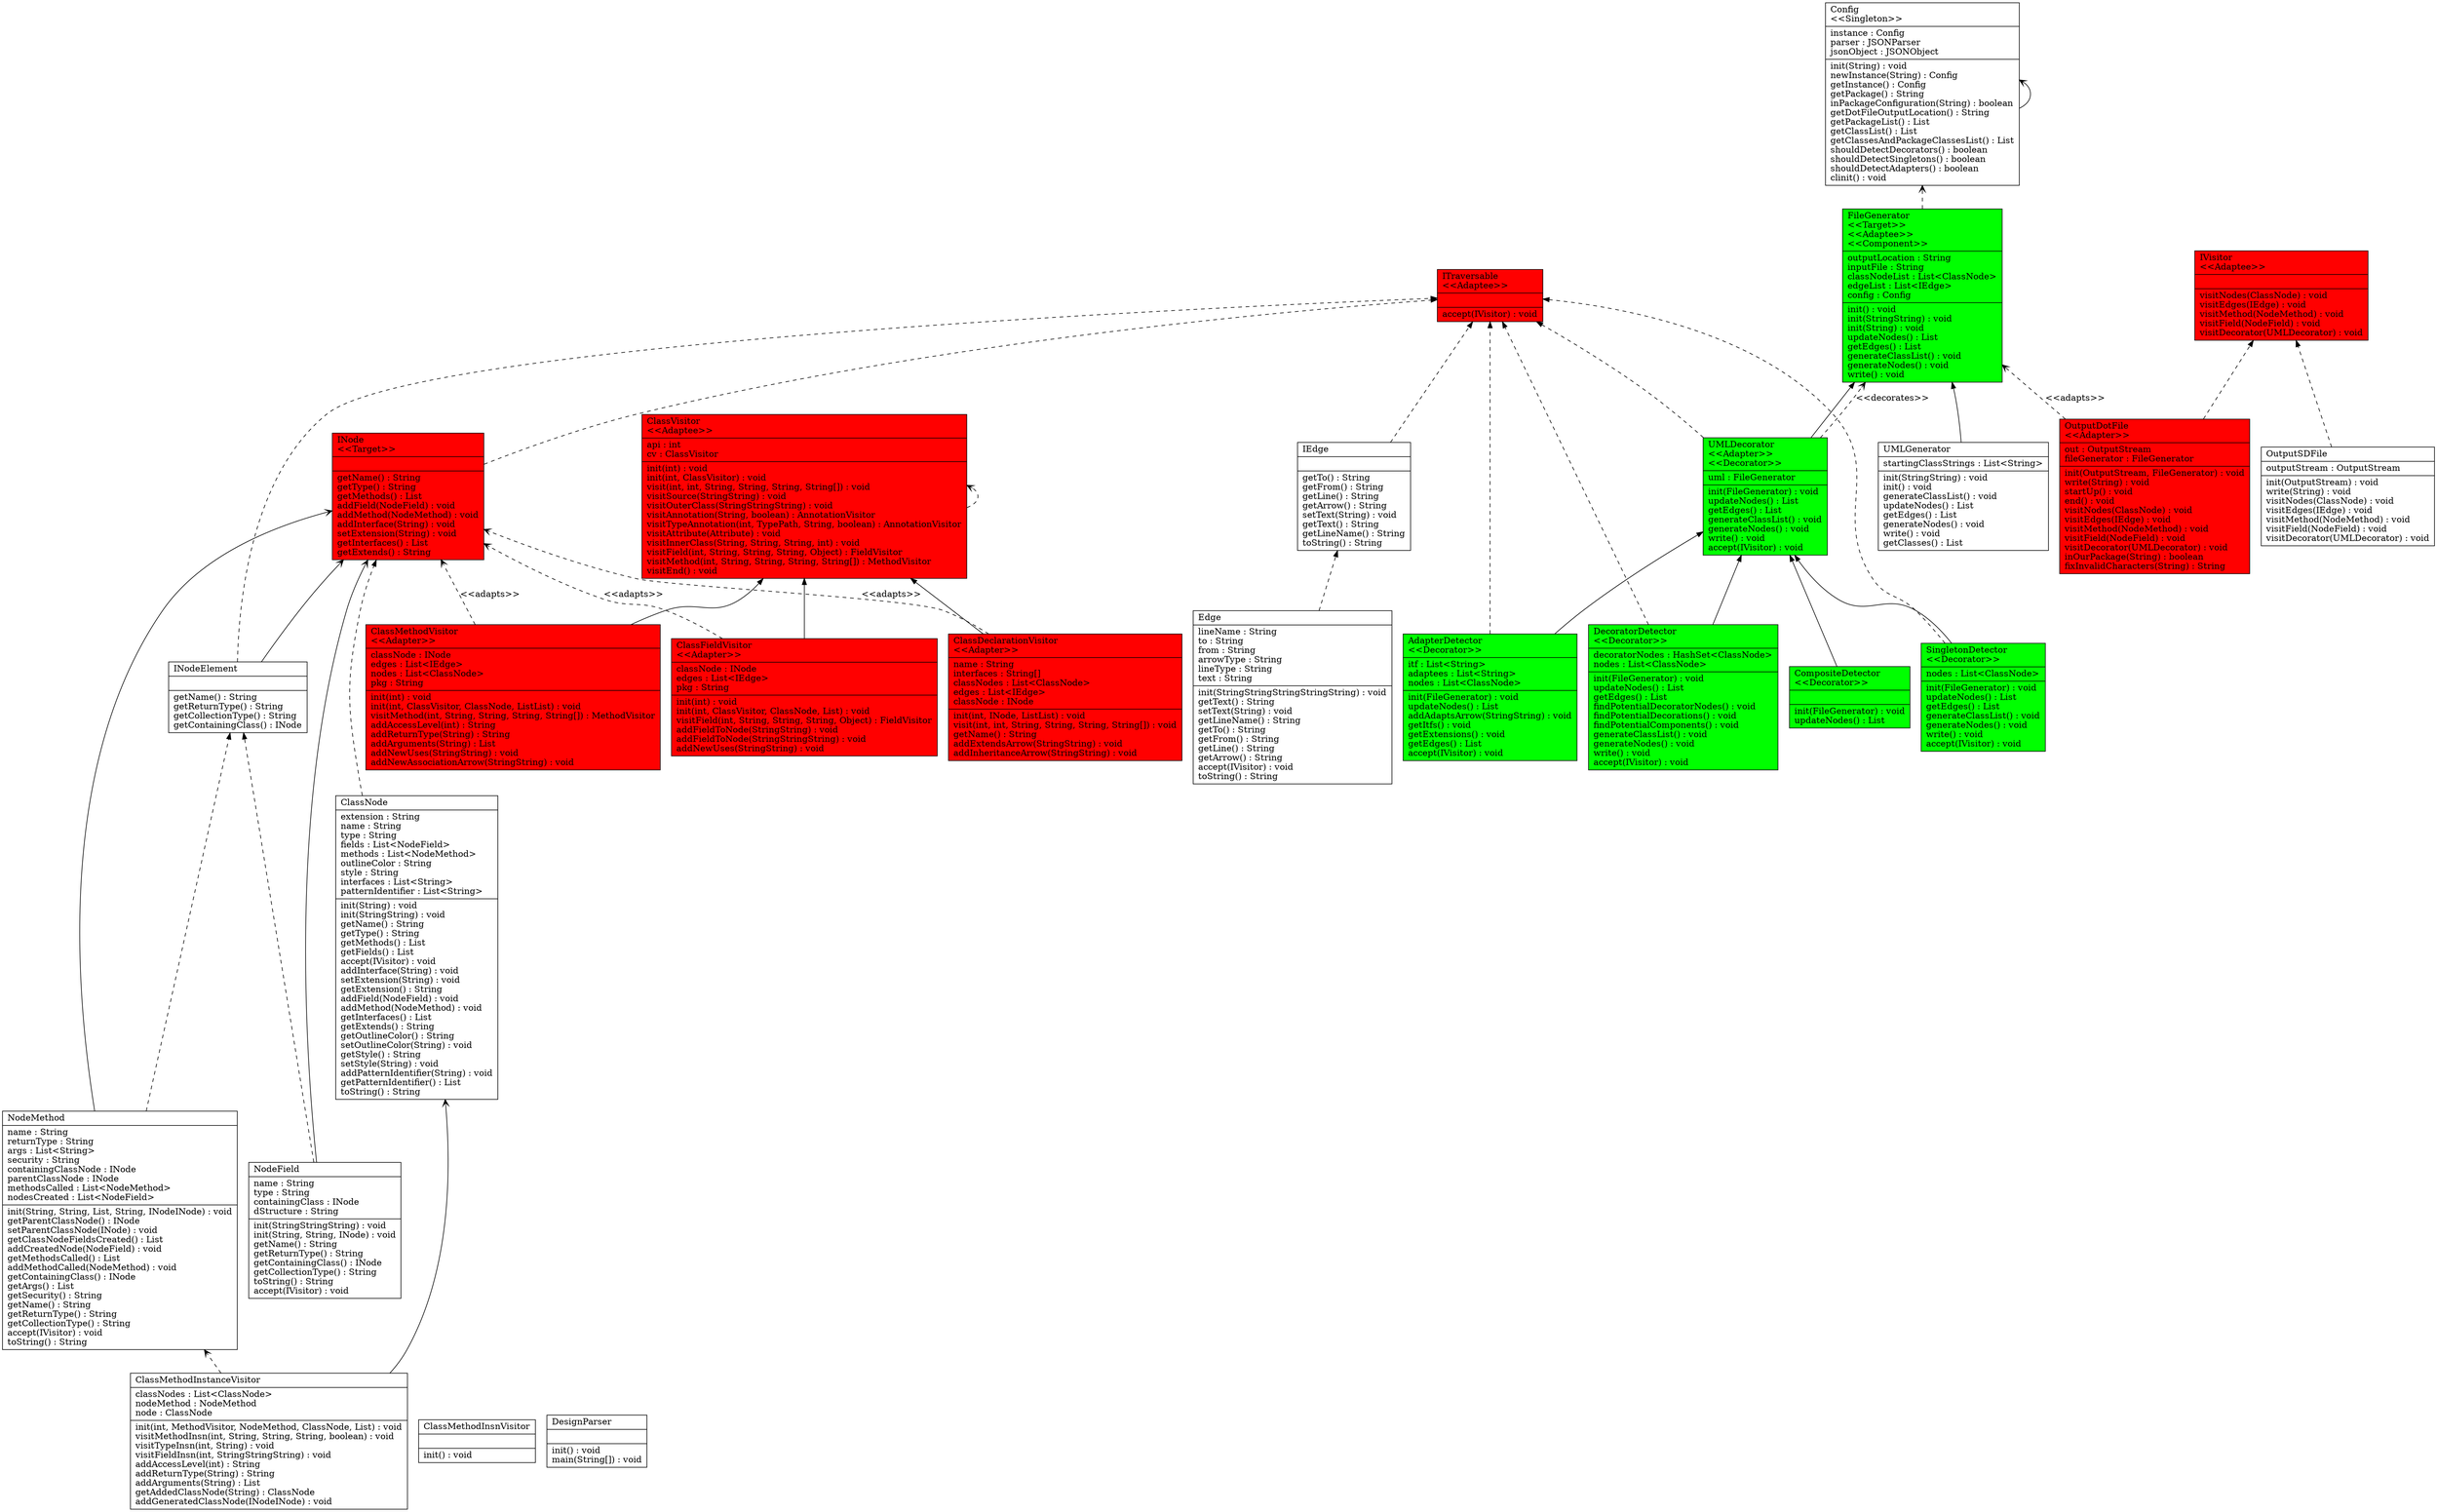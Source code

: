 digraph G {

fontname = "Bitstream Vera Sans"
fontsize = 8
rankdir=BT

node [shape = "record" color = "#000000" fillcolor = "#00ff00" style="filled"]
ClassTAdapterDetector [label = "{AdapterDetector\l\<\<Decorator\>\>\l|itf : List\<String\>\ladaptees : List\<String\>\lnodes : List\<ClassNode\>\l|init(FileGenerator) : void\lupdateNodes() : List\laddAdaptsArrow(StringString) : void\lgetItfs() : void\lgetExtensions() : void\lgetEdges() : List\laccept(IVisitor) : void\l}"]
node [shape = "record" color = "#000000" fillcolor = "#ff0000" style="filled"]
ClassTClassDeclarationVisitor [label = "{ClassDeclarationVisitor\l\<\<Adapter\>\>\l|name : String\linterfaces : String[]\lclassNodes : List\<ClassNode\>\ledges : List\<IEdge\>\lclassNode : INode\l|init(int, INode, ListList) : void\lvisit(int, int, String, String, String, String[]) : void\lgetName() : String\laddExtendsArrow(StringString) : void\laddInheritanceArrow(StringString) : void\l}"]
node [shape = "record" color = "#000000" fillcolor = "#ff0000" style="filled"]
ClassTClassFieldVisitor [label = "{ClassFieldVisitor\l\<\<Adapter\>\>\l|classNode : INode\ledges : List\<IEdge\>\lpkg : String\l|init(int) : void\linit(int, ClassVisitor, ClassNode, List) : void\lvisitField(int, String, String, String, Object) : FieldVisitor\laddFieldToNode(StringString) : void\laddFieldToNode(StringStringString) : void\laddNewUses(StringString) : void\l}"]
node [shape = "record" color = "#000000" fillcolor = "#000000" style=""]
ClassTClassMethodInsnVisitor [label = "{ClassMethodInsnVisitor\l||init() : void\l}"]
node [shape = "record" color = "#000000" fillcolor = "#000000" style=""]
ClassTClassMethodInstanceVisitor [label = "{ClassMethodInstanceVisitor\l|classNodes : List\<ClassNode\>\lnodeMethod : NodeMethod\lnode : ClassNode\l|init(int, MethodVisitor, NodeMethod, ClassNode, List) : void\lvisitMethodInsn(int, String, String, String, boolean) : void\lvisitTypeInsn(int, String) : void\lvisitFieldInsn(int, StringStringString) : void\laddAccessLevel(int) : String\laddReturnType(String) : String\laddArguments(String) : List\lgetAddedClassNode(String) : ClassNode\laddGeneratedClassNode(INodeINode) : void\l}"]
node [shape = "record" color = "#000000" fillcolor = "#ff0000" style="filled"]
ClassTClassMethodVisitor [label = "{ClassMethodVisitor\l\<\<Adapter\>\>\l|classNode : INode\ledges : List\<IEdge\>\lnodes : List\<ClassNode\>\lpkg : String\l|init(int) : void\linit(int, ClassVisitor, ClassNode, ListList) : void\lvisitMethod(int, String, String, String, String[]) : MethodVisitor\laddAccessLevel(int) : String\laddReturnType(String) : String\laddArguments(String) : List\laddNewUses(StringString) : void\laddNewAssociationArrow(StringString) : void\l}"]
node [shape = "record" color = "#000000" fillcolor = "#000000" style=""]
ClassTClassNode [label = "{ClassNode\l|extension : String\lname : String\ltype : String\lfields : List\<NodeField\>\lmethods : List\<NodeMethod\>\loutlineColor : String\lstyle : String\linterfaces : List\<String\>\lpatternIdentifier : List\<String\>\l|init(String) : void\linit(StringString) : void\lgetName() : String\lgetType() : String\lgetMethods() : List\lgetFields() : List\laccept(IVisitor) : void\laddInterface(String) : void\lsetExtension(String) : void\lgetExtension() : String\laddField(NodeField) : void\laddMethod(NodeMethod) : void\lgetInterfaces() : List\lgetExtends() : String\lgetOutlineColor() : String\lsetOutlineColor(String) : void\lgetStyle() : String\lsetStyle(String) : void\laddPatternIdentifier(String) : void\lgetPatternIdentifier() : List\ltoString() : String\l}"]
node [shape = "record" color = "#000000" fillcolor = "#00ff00" style="filled"]
ClassTCompositeDetector [label = "{CompositeDetector\l\<\<Decorator\>\>\l||init(FileGenerator) : void\lupdateNodes() : List\l}"]
node [shape = "record" color = "#000000" fillcolor = "#0000ff" style=""]
ClassTConfig [label = "{Config\l\<\<Singleton\>\>\l|instance : Config\lparser : JSONParser\ljsonObject : JSONObject\l|init(String) : void\lnewInstance(String) : Config\lgetInstance() : Config\lgetPackage() : String\linPackageConfiguration(String) : boolean\lgetDotFileOutputLocation() : String\lgetPackageList() : List\lgetClassList() : List\lgetClassesAndPackageClassesList() : List\lshouldDetectDecorators() : boolean\lshouldDetectSingletons() : boolean\lshouldDetectAdapters() : boolean\lclinit() : void\l}"]
node [shape = "record" color = "#000000" fillcolor = "#00ff00" style="filled"]
ClassTDecoratorDetector [label = "{DecoratorDetector\l\<\<Decorator\>\>\l|decoratorNodes : HashSet\<ClassNode\>\lnodes : List\<ClassNode\>\l|init(FileGenerator) : void\lupdateNodes() : List\lgetEdges() : List\lfindPotentialDecoratorNodes() : void\lfindPotentialDecorations() : void\lfindPotentialComponents() : void\lgenerateClassList() : void\lgenerateNodes() : void\lwrite() : void\laccept(IVisitor) : void\l}"]
node [shape = "record" color = "#000000" fillcolor = "#000000" style=""]
ClassTDesignParser [label = "{DesignParser\l||init() : void\lmain(String[]) : void\l}"]
node [shape = "record" color = "#000000" fillcolor = "#000000" style=""]
ClassTEdge [label = "{Edge\l|lineName : String\lto : String\lfrom : String\larrowType : String\llineType : String\ltext : String\l|init(StringStringStringStringString) : void\lgetText() : String\lsetText(String) : void\lgetLineName() : String\lgetTo() : String\lgetFrom() : String\lgetLine() : String\lgetArrow() : String\laccept(IVisitor) : void\ltoString() : String\l}"]
node [shape = "record" color = "#000000" fillcolor = "#00ff00" style="filled"]
ClassTFileGenerator [label = "{FileGenerator\l\<\<Target\>\>\l\<\<Adaptee\>\>\l\<\<Component\>\>\l|outputLocation : String\linputFile : String\lclassNodeList : List\<ClassNode\>\ledgeList : List\<IEdge\>\lconfig : Config\l|init() : void\linit(StringString) : void\linit(String) : void\lupdateNodes() : List\lgetEdges() : List\lgenerateClassList() : void\lgenerateNodes() : void\lwrite() : void\l}"]
node [shape = "record" color = "#000000" fillcolor = "#000000" style=""]
ClassTIEdge [label = "{IEdge\l||getTo() : String\lgetFrom() : String\lgetLine() : String\lgetArrow() : String\lsetText(String) : void\lgetText() : String\lgetLineName() : String\ltoString() : String\l}"]
node [shape = "record" color = "#000000" fillcolor = "#ff0000" style="filled"]
ClassTINode [label = "{INode\l\<\<Target\>\>\l||getName() : String\lgetType() : String\lgetMethods() : List\laddField(NodeField) : void\laddMethod(NodeMethod) : void\laddInterface(String) : void\lsetExtension(String) : void\lgetInterfaces() : List\lgetExtends() : String\l}"]
node [shape = "record" color = "#000000" fillcolor = "#000000" style=""]
ClassTINodeElement [label = "{INodeElement\l||getName() : String\lgetReturnType() : String\lgetCollectionType() : String\lgetContainingClass() : INode\l}"]
node [shape = "record" color = "#000000" fillcolor = "#ff0000" style="filled"]
ClassTITraversable [label = "{ITraversable\l\<\<Adaptee\>\>\l||accept(IVisitor) : void\l}"]
node [shape = "record" color = "#000000" fillcolor = "#ff0000" style="filled"]
ClassTIVisitor [label = "{IVisitor\l\<\<Adaptee\>\>\l||visitNodes(ClassNode) : void\lvisitEdges(IEdge) : void\lvisitMethod(NodeMethod) : void\lvisitField(NodeField) : void\lvisitDecorator(UMLDecorator) : void\l}"]
node [shape = "record" color = "#000000" fillcolor = "#000000" style=""]
ClassTNodeField [label = "{NodeField\l|name : String\ltype : String\lcontainingClass : INode\ldStructure : String\l|init(StringStringString) : void\linit(String, String, INode) : void\lgetName() : String\lgetReturnType() : String\lgetContainingClass() : INode\lgetCollectionType() : String\ltoString() : String\laccept(IVisitor) : void\l}"]
node [shape = "record" color = "#000000" fillcolor = "#000000" style=""]
ClassTNodeMethod [label = "{NodeMethod\l|name : String\lreturnType : String\largs : List\<String\>\lsecurity : String\lcontainingClassNode : INode\lparentClassNode : INode\lmethodsCalled : List\<NodeMethod\>\lnodesCreated : List\<NodeField\>\l|init(String, String, List, String, INodeINode) : void\lgetParentClassNode() : INode\lsetParentClassNode(INode) : void\lgetClassNodeFieldsCreated() : List\laddCreatedNode(NodeField) : void\lgetMethodsCalled() : List\laddMethodCalled(NodeMethod) : void\lgetContainingClass() : INode\lgetArgs() : List\lgetSecurity() : String\lgetName() : String\lgetReturnType() : String\lgetCollectionType() : String\laccept(IVisitor) : void\ltoString() : String\l}"]
node [shape = "record" color = "#000000" fillcolor = "#ff0000" style="filled"]
ClassTOutputDotFile [label = "{OutputDotFile\l\<\<Adapter\>\>\l|out : OutputStream\lfileGenerator : FileGenerator\l|init(OutputStream, FileGenerator) : void\lwrite(String) : void\lstartUp() : void\lend() : void\lvisitNodes(ClassNode) : void\lvisitEdges(IEdge) : void\lvisitMethod(NodeMethod) : void\lvisitField(NodeField) : void\lvisitDecorator(UMLDecorator) : void\linOurPackage(String) : boolean\lfixInvalidCharacters(String) : String\l}"]
node [shape = "record" color = "#000000" fillcolor = "#000000" style=""]
ClassTOutputSDFile [label = "{OutputSDFile\l|outputStream : OutputStream\l|init(OutputStream) : void\lwrite(String) : void\lvisitNodes(ClassNode) : void\lvisitEdges(IEdge) : void\lvisitMethod(NodeMethod) : void\lvisitField(NodeField) : void\lvisitDecorator(UMLDecorator) : void\l}"]
node [shape = "record" color = "#000000" fillcolor = "#00ff00" style="filled"]
ClassTSingletonDetector [label = "{SingletonDetector\l\<\<Decorator\>\>\l|nodes : List\<ClassNode\>\l|init(FileGenerator) : void\lupdateNodes() : List\lgetEdges() : List\lgenerateClassList() : void\lgenerateNodes() : void\lwrite() : void\laccept(IVisitor) : void\l}"]
node [shape = "record" color = "#000000" fillcolor = "#00ff00" style="filled"]
ClassTUMLDecorator [label = "{UMLDecorator\l\<\<Adapter\>\>\l\<\<Decorator\>\>\l|uml : FileGenerator\l|init(FileGenerator) : void\lupdateNodes() : List\lgetEdges() : List\lgenerateClassList() : void\lgenerateNodes() : void\lwrite() : void\laccept(IVisitor) : void\l}"]
node [shape = "record" color = "#000000" fillcolor = "#000000" style=""]
ClassTUMLGenerator [label = "{UMLGenerator\l|startingClassStrings : List\<String\>\l|init(StringString) : void\linit() : void\lgenerateClassList() : void\lupdateNodes() : List\lgetEdges() : List\lgenerateNodes() : void\lwrite() : void\lgetClasses() : List\l}"]
node [shape = "record" color = "#000000" fillcolor = "#ff0000" style="filled"]
ClassTClassVisitor [label = "{ClassVisitor\l\<\<Adaptee\>\>\l|api : int\lcv : ClassVisitor\l|init(int) : void\linit(int, ClassVisitor) : void\lvisit(int, int, String, String, String, String[]) : void\lvisitSource(StringString) : void\lvisitOuterClass(StringStringString) : void\lvisitAnnotation(String, boolean) : AnnotationVisitor\lvisitTypeAnnotation(int, TypePath, String, boolean) : AnnotationVisitor\lvisitAttribute(Attribute) : void\lvisitInnerClass(String, String, String, int) : void\lvisitField(int, String, String, String, Object) : FieldVisitor\lvisitMethod(int, String, String, String, String[]) : MethodVisitor\lvisitEnd() : void\l}"]
edge [arrowhead = "normal" style = "solid" label = ""]
ClassTAdapterDetector -> ClassTUMLDecorator
edge [arrowhead = "normal" style = "dashed" label = ""]
ClassTAdapterDetector -> ClassTITraversable
edge [arrowhead = "normal" style = "solid" label = ""]
ClassTClassDeclarationVisitor -> ClassTClassVisitor
edge [arrowhead = "vee" style = "dashed" label = "\<\<adapts\>\>"]
ClassTClassDeclarationVisitor -> ClassTINode
edge [arrowhead = "normal" style = "solid" label = ""]
ClassTClassFieldVisitor -> ClassTClassVisitor
edge [arrowhead = "vee" style = "dashed" label = "\<\<adapts\>\>"]
ClassTClassFieldVisitor -> ClassTINode
edge [arrowhead = "vee" style = "dashed" label = ""]
ClassTClassMethodInstanceVisitor -> ClassTNodeMethod
edge [arrowhead = "vee" style = "solid" label = ""]
ClassTClassMethodInstanceVisitor -> ClassTClassNode
edge [arrowhead = "normal" style = "solid" label = ""]
ClassTClassMethodVisitor -> ClassTClassVisitor
edge [arrowhead = "vee" style = "dashed" label = "\<\<adapts\>\>"]
ClassTClassMethodVisitor -> ClassTINode
edge [arrowhead = "normal" style = "dashed" label = ""]
ClassTClassNode -> ClassTINode
edge [arrowhead = "normal" style = "solid" label = ""]
ClassTCompositeDetector -> ClassTUMLDecorator
edge [arrowhead = "vee" style = "solid" label = ""]
ClassTConfig -> ClassTConfig
edge [arrowhead = "normal" style = "solid" label = ""]
ClassTDecoratorDetector -> ClassTUMLDecorator
edge [arrowhead = "normal" style = "dashed" label = ""]
ClassTDecoratorDetector -> ClassTITraversable
edge [arrowhead = "normal" style = "dashed" label = ""]
ClassTEdge -> ClassTIEdge
edge [arrowhead = "vee" style = "dashed" label = ""]
ClassTFileGenerator -> ClassTConfig
edge [arrowhead = "normal" style = "dashed" label = ""]
ClassTIEdge -> ClassTITraversable
edge [arrowhead = "normal" style = "dashed" label = ""]
ClassTINode -> ClassTITraversable
edge [arrowhead = "normal" style = "dashed" label = ""]
ClassTINodeElement -> ClassTITraversable
edge [arrowhead = "vee" style = "solid" label = ""]
ClassTINodeElement -> ClassTINode
edge [arrowhead = "normal" style = "dashed" label = ""]
ClassTNodeField -> ClassTINodeElement
edge [arrowhead = "vee" style = "solid" label = ""]
ClassTNodeField -> ClassTINode
edge [arrowhead = "normal" style = "dashed" label = ""]
ClassTNodeMethod -> ClassTINodeElement
edge [arrowhead = "vee" style = "solid" label = ""]
ClassTNodeMethod -> ClassTINode
edge [arrowhead = "normal" style = "dashed" label = ""]
ClassTOutputDotFile -> ClassTIVisitor
edge [arrowhead = "vee" style = "dashed" label = "\<\<adapts\>\>"]
ClassTOutputDotFile -> ClassTFileGenerator
edge [arrowhead = "normal" style = "dashed" label = ""]
ClassTOutputSDFile -> ClassTIVisitor
edge [arrowhead = "normal" style = "solid" label = ""]
ClassTSingletonDetector -> ClassTUMLDecorator
edge [arrowhead = "normal" style = "dashed" label = ""]
ClassTSingletonDetector -> ClassTITraversable
edge [arrowhead = "normal" style = "solid" label = ""]
ClassTUMLDecorator -> ClassTFileGenerator
edge [arrowhead = "normal" style = "dashed" label = ""]
ClassTUMLDecorator -> ClassTITraversable
edge [arrowhead = "vee" style = "dashed" label = "<<decorates>>"]
ClassTUMLDecorator -> ClassTFileGenerator
edge [arrowhead = "normal" style = "solid" label = ""]
ClassTUMLGenerator -> ClassTFileGenerator
edge [arrowhead = "vee" style = "dashed" label = ""]
ClassTClassVisitor -> ClassTClassVisitor
}
